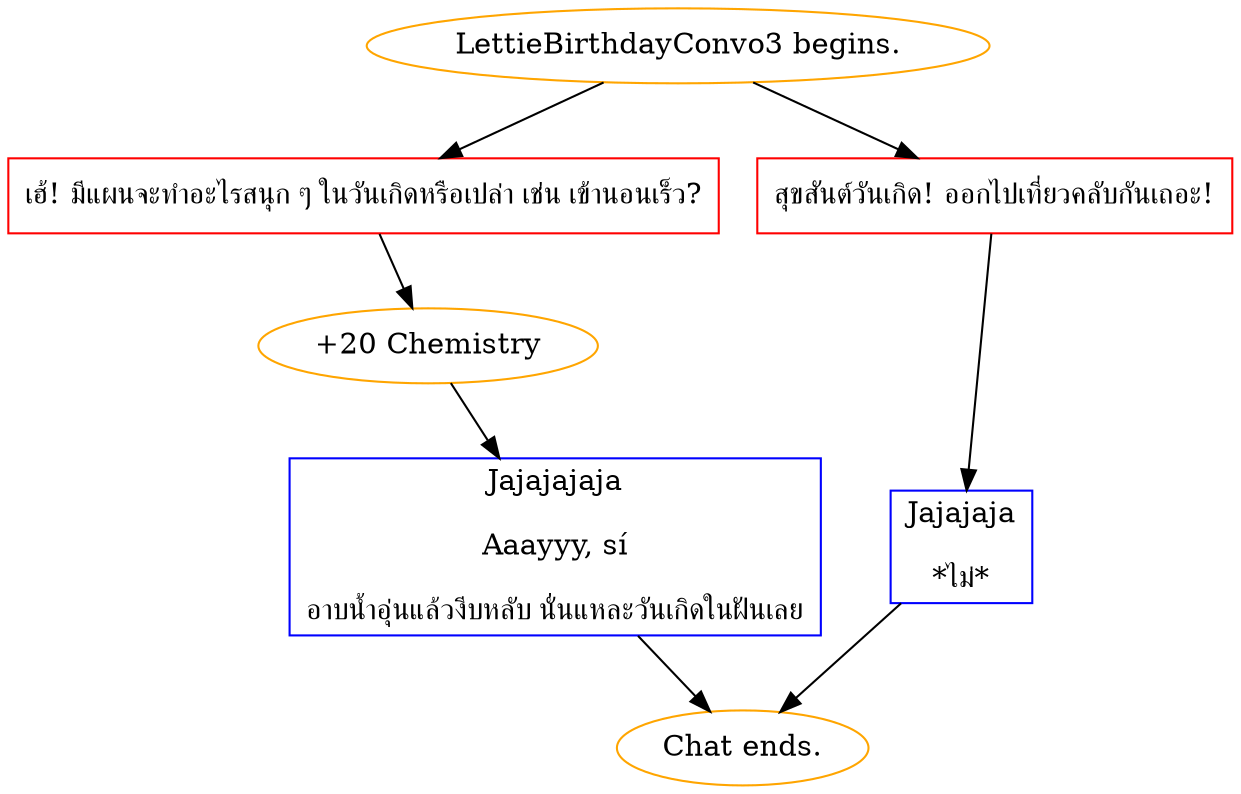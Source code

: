 digraph {
	"LettieBirthdayConvo3 begins." [color=orange];
		"LettieBirthdayConvo3 begins." -> j2664425545;
		"LettieBirthdayConvo3 begins." -> j3538885781;
	j2664425545 [label="เฮ้! มีแผนจะทำอะไรสนุก ๆ ในวันเกิดหรือเปล่า เช่น เข้านอนเร็ว?",shape=box,color=red];
		j2664425545 -> j3848989063;
	j3538885781 [label="สุขสันต์วันเกิด! ออกไปเที่ยวคลับกันเถอะ!",shape=box,color=red];
		j3538885781 -> j473893010;
	j3848989063 [label="+20 Chemistry",color=orange];
		j3848989063 -> j1034814799;
	j473893010 [label="Jajajaja
*ไม่*",shape=box,color=blue];
		j473893010 -> "Chat ends.";
	j1034814799 [label="Jajajajaja
Aaayyy, sí
อาบน้ำอุ่นแล้วงีบหลับ นั่นแหละวันเกิดในฝันเลย",shape=box,color=blue];
		j1034814799 -> "Chat ends.";
	"Chat ends." [color=orange];
}
